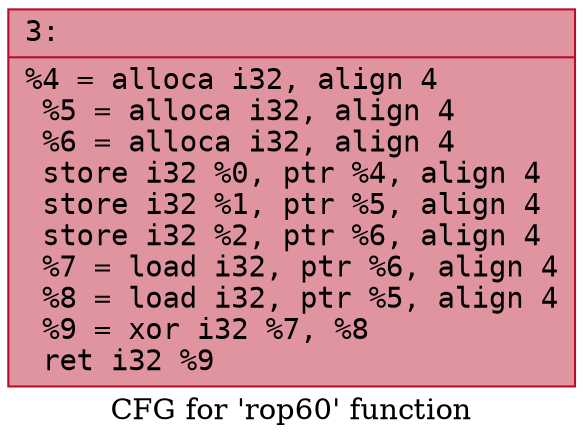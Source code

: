digraph "CFG for 'rop60' function" {
	label="CFG for 'rop60' function";

	Node0x6000015c7160 [shape=record,color="#b70d28ff", style=filled, fillcolor="#b70d2870" fontname="Courier",label="{3:\l|  %4 = alloca i32, align 4\l  %5 = alloca i32, align 4\l  %6 = alloca i32, align 4\l  store i32 %0, ptr %4, align 4\l  store i32 %1, ptr %5, align 4\l  store i32 %2, ptr %6, align 4\l  %7 = load i32, ptr %6, align 4\l  %8 = load i32, ptr %5, align 4\l  %9 = xor i32 %7, %8\l  ret i32 %9\l}"];
}
